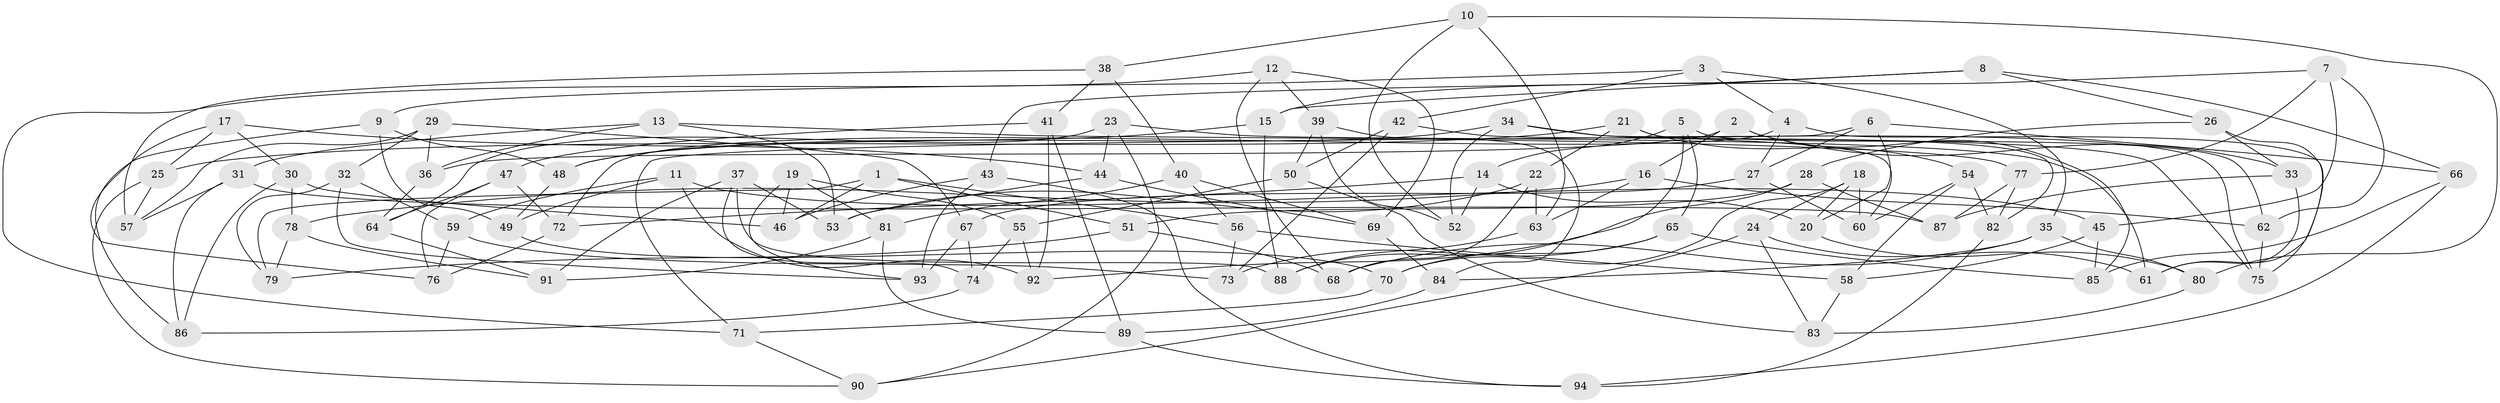 // Generated by graph-tools (version 1.1) at 2025/02/03/09/25 03:02:53]
// undirected, 94 vertices, 188 edges
graph export_dot {
graph [start="1"]
  node [color=gray90,style=filled];
  1;
  2;
  3;
  4;
  5;
  6;
  7;
  8;
  9;
  10;
  11;
  12;
  13;
  14;
  15;
  16;
  17;
  18;
  19;
  20;
  21;
  22;
  23;
  24;
  25;
  26;
  27;
  28;
  29;
  30;
  31;
  32;
  33;
  34;
  35;
  36;
  37;
  38;
  39;
  40;
  41;
  42;
  43;
  44;
  45;
  46;
  47;
  48;
  49;
  50;
  51;
  52;
  53;
  54;
  55;
  56;
  57;
  58;
  59;
  60;
  61;
  62;
  63;
  64;
  65;
  66;
  67;
  68;
  69;
  70;
  71;
  72;
  73;
  74;
  75;
  76;
  77;
  78;
  79;
  80;
  81;
  82;
  83;
  84;
  85;
  86;
  87;
  88;
  89;
  90;
  91;
  92;
  93;
  94;
  1 -- 56;
  1 -- 46;
  1 -- 79;
  1 -- 51;
  2 -- 33;
  2 -- 85;
  2 -- 36;
  2 -- 16;
  3 -- 35;
  3 -- 4;
  3 -- 42;
  3 -- 9;
  4 -- 72;
  4 -- 27;
  4 -- 75;
  5 -- 62;
  5 -- 14;
  5 -- 88;
  5 -- 65;
  6 -- 20;
  6 -- 66;
  6 -- 71;
  6 -- 27;
  7 -- 45;
  7 -- 77;
  7 -- 15;
  7 -- 62;
  8 -- 43;
  8 -- 15;
  8 -- 66;
  8 -- 26;
  9 -- 86;
  9 -- 48;
  9 -- 49;
  10 -- 63;
  10 -- 38;
  10 -- 80;
  10 -- 52;
  11 -- 49;
  11 -- 59;
  11 -- 45;
  11 -- 92;
  12 -- 39;
  12 -- 71;
  12 -- 69;
  12 -- 68;
  13 -- 36;
  13 -- 31;
  13 -- 53;
  13 -- 77;
  14 -- 52;
  14 -- 20;
  14 -- 72;
  15 -- 88;
  15 -- 48;
  16 -- 63;
  16 -- 62;
  16 -- 78;
  17 -- 76;
  17 -- 25;
  17 -- 30;
  17 -- 44;
  18 -- 24;
  18 -- 60;
  18 -- 70;
  18 -- 20;
  19 -- 81;
  19 -- 93;
  19 -- 55;
  19 -- 46;
  20 -- 80;
  21 -- 25;
  21 -- 82;
  21 -- 54;
  21 -- 22;
  22 -- 68;
  22 -- 53;
  22 -- 63;
  23 -- 61;
  23 -- 44;
  23 -- 64;
  23 -- 90;
  24 -- 61;
  24 -- 90;
  24 -- 83;
  25 -- 90;
  25 -- 57;
  26 -- 61;
  26 -- 33;
  26 -- 28;
  27 -- 67;
  27 -- 60;
  28 -- 92;
  28 -- 87;
  28 -- 51;
  29 -- 36;
  29 -- 67;
  29 -- 32;
  29 -- 57;
  30 -- 86;
  30 -- 46;
  30 -- 78;
  31 -- 86;
  31 -- 57;
  31 -- 87;
  32 -- 93;
  32 -- 79;
  32 -- 59;
  33 -- 87;
  33 -- 61;
  34 -- 48;
  34 -- 60;
  34 -- 75;
  34 -- 52;
  35 -- 84;
  35 -- 80;
  35 -- 68;
  36 -- 64;
  37 -- 74;
  37 -- 88;
  37 -- 53;
  37 -- 91;
  38 -- 57;
  38 -- 40;
  38 -- 41;
  39 -- 84;
  39 -- 50;
  39 -- 52;
  40 -- 81;
  40 -- 56;
  40 -- 69;
  41 -- 47;
  41 -- 89;
  41 -- 92;
  42 -- 50;
  42 -- 75;
  42 -- 73;
  43 -- 94;
  43 -- 46;
  43 -- 93;
  44 -- 69;
  44 -- 53;
  45 -- 85;
  45 -- 58;
  47 -- 76;
  47 -- 72;
  47 -- 64;
  48 -- 49;
  49 -- 70;
  50 -- 55;
  50 -- 83;
  51 -- 68;
  51 -- 79;
  54 -- 82;
  54 -- 60;
  54 -- 58;
  55 -- 92;
  55 -- 74;
  56 -- 58;
  56 -- 73;
  58 -- 83;
  59 -- 76;
  59 -- 73;
  62 -- 75;
  63 -- 88;
  64 -- 91;
  65 -- 73;
  65 -- 70;
  65 -- 85;
  66 -- 94;
  66 -- 85;
  67 -- 93;
  67 -- 74;
  69 -- 84;
  70 -- 71;
  71 -- 90;
  72 -- 76;
  74 -- 86;
  77 -- 82;
  77 -- 87;
  78 -- 79;
  78 -- 91;
  80 -- 83;
  81 -- 91;
  81 -- 89;
  82 -- 94;
  84 -- 89;
  89 -- 94;
}

